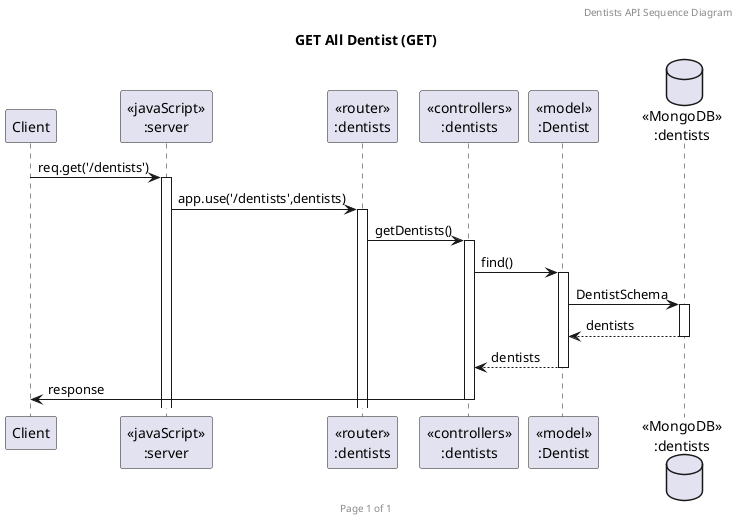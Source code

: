 @startuml GET All Dentists (GET)

header Dentists API Sequence Diagram
footer Page %page% of %lastpage%
title "GET All Dentist (GET)"

participant "Client" as client
participant "<<javaScript>>\n:server" as server
participant "<<router>>\n:dentists" as routerDentists
participant "<<controllers>>\n:dentists" as controllersDentists
participant "<<model>>\n:Dentist" as modelDentist
database "<<MongoDB>>\n:dentists" as DentistsDatabase

client->server ++:req.get('/dentists')
server->routerDentists ++:app.use('/dentists',dentists)
routerDentists -> controllersDentists ++:getDentists()
controllersDentists->modelDentist ++:find()
modelDentist ->DentistsDatabase ++: DentistSchema
DentistsDatabase --> modelDentist --: dentists
controllersDentists <-- modelDentist --:dentists
controllersDentists->client --:response

@enduml
